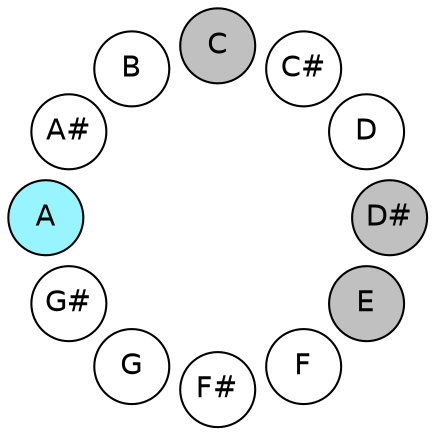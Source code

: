 
graph {

layout = circo;
mindist = .1

node [shape = circle, fontname = Helvetica, margin = 0, style = filled]
edge [style=invis]

subgraph 1 {
	"E" -- "F" -- "F#" -- "G" -- "G#" -- "A" -- "A#" -- "B" -- "C" -- "C#" -- "D" -- "D#" -- "E"
}

"C" [fillcolor = gray];
"C#" [fillcolor = white];
"D" [fillcolor = white];
"D#" [fillcolor = gray];
"E" [fillcolor = gray];
"F" [fillcolor = white];
"F#" [fillcolor = white];
"G" [fillcolor = white];
"G#" [fillcolor = white];
"A" [fillcolor = cadetblue1];
"A#" [fillcolor = white];
"B" [fillcolor = white];
}
